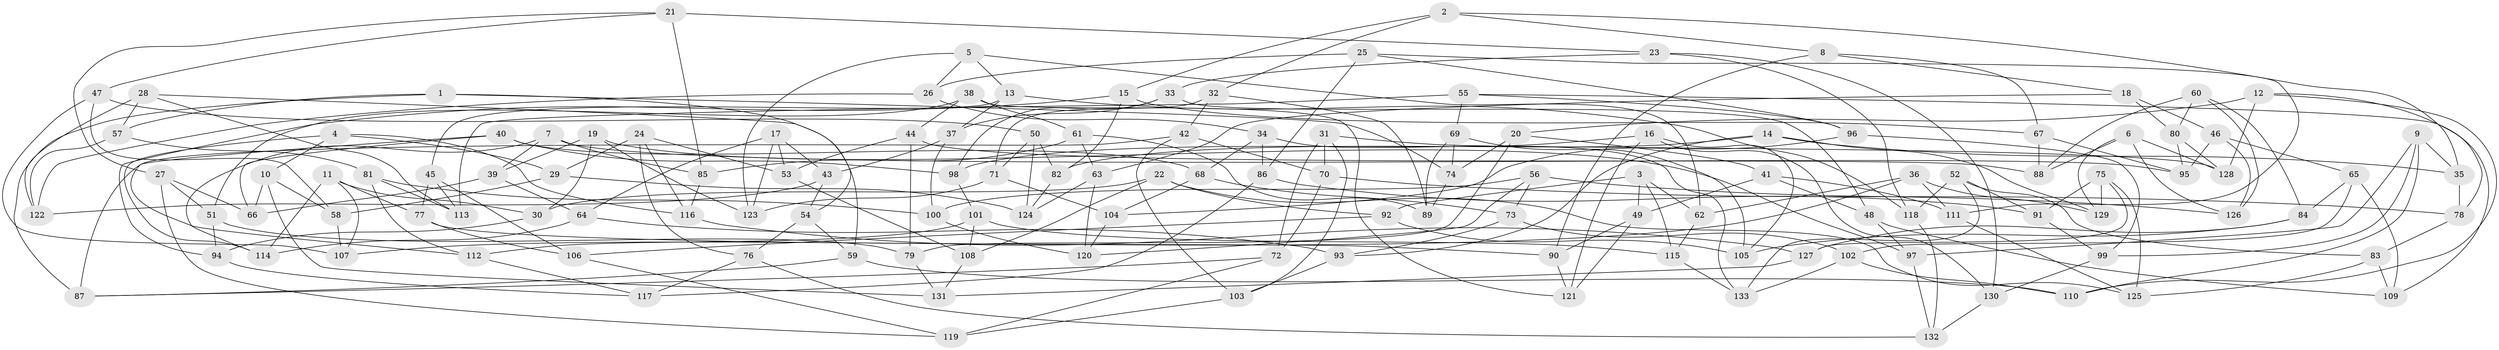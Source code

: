 // Generated by graph-tools (version 1.1) at 2025/56/03/09/25 04:56:23]
// undirected, 133 vertices, 266 edges
graph export_dot {
graph [start="1"]
  node [color=gray90,style=filled];
  1;
  2;
  3;
  4;
  5;
  6;
  7;
  8;
  9;
  10;
  11;
  12;
  13;
  14;
  15;
  16;
  17;
  18;
  19;
  20;
  21;
  22;
  23;
  24;
  25;
  26;
  27;
  28;
  29;
  30;
  31;
  32;
  33;
  34;
  35;
  36;
  37;
  38;
  39;
  40;
  41;
  42;
  43;
  44;
  45;
  46;
  47;
  48;
  49;
  50;
  51;
  52;
  53;
  54;
  55;
  56;
  57;
  58;
  59;
  60;
  61;
  62;
  63;
  64;
  65;
  66;
  67;
  68;
  69;
  70;
  71;
  72;
  73;
  74;
  75;
  76;
  77;
  78;
  79;
  80;
  81;
  82;
  83;
  84;
  85;
  86;
  87;
  88;
  89;
  90;
  91;
  92;
  93;
  94;
  95;
  96;
  97;
  98;
  99;
  100;
  101;
  102;
  103;
  104;
  105;
  106;
  107;
  108;
  109;
  110;
  111;
  112;
  113;
  114;
  115;
  116;
  117;
  118;
  119;
  120;
  121;
  122;
  123;
  124;
  125;
  126;
  127;
  128;
  129;
  130;
  131;
  132;
  133;
  1 -- 87;
  1 -- 74;
  1 -- 57;
  1 -- 54;
  2 -- 32;
  2 -- 35;
  2 -- 15;
  2 -- 8;
  3 -- 92;
  3 -- 115;
  3 -- 49;
  3 -- 62;
  4 -- 10;
  4 -- 116;
  4 -- 29;
  4 -- 114;
  5 -- 26;
  5 -- 62;
  5 -- 13;
  5 -- 123;
  6 -- 126;
  6 -- 88;
  6 -- 128;
  6 -- 129;
  7 -- 39;
  7 -- 114;
  7 -- 95;
  7 -- 85;
  8 -- 90;
  8 -- 18;
  8 -- 67;
  9 -- 110;
  9 -- 99;
  9 -- 97;
  9 -- 35;
  10 -- 66;
  10 -- 58;
  10 -- 131;
  11 -- 107;
  11 -- 114;
  11 -- 30;
  11 -- 77;
  12 -- 78;
  12 -- 20;
  12 -- 110;
  12 -- 128;
  13 -- 118;
  13 -- 37;
  13 -- 45;
  14 -- 82;
  14 -- 35;
  14 -- 93;
  14 -- 129;
  15 -- 82;
  15 -- 94;
  15 -- 67;
  16 -- 105;
  16 -- 121;
  16 -- 98;
  16 -- 130;
  17 -- 123;
  17 -- 53;
  17 -- 43;
  17 -- 64;
  18 -- 63;
  18 -- 46;
  18 -- 80;
  19 -- 97;
  19 -- 30;
  19 -- 39;
  19 -- 123;
  20 -- 41;
  20 -- 74;
  20 -- 79;
  21 -- 47;
  21 -- 27;
  21 -- 85;
  21 -- 23;
  22 -- 125;
  22 -- 108;
  22 -- 92;
  22 -- 30;
  23 -- 118;
  23 -- 130;
  23 -- 33;
  24 -- 53;
  24 -- 116;
  24 -- 76;
  24 -- 29;
  25 -- 26;
  25 -- 96;
  25 -- 111;
  25 -- 86;
  26 -- 34;
  26 -- 122;
  27 -- 51;
  27 -- 119;
  27 -- 66;
  28 -- 122;
  28 -- 113;
  28 -- 59;
  28 -- 57;
  29 -- 58;
  29 -- 124;
  30 -- 94;
  31 -- 70;
  31 -- 103;
  31 -- 128;
  31 -- 72;
  32 -- 71;
  32 -- 89;
  32 -- 42;
  33 -- 48;
  33 -- 98;
  33 -- 37;
  34 -- 133;
  34 -- 68;
  34 -- 86;
  35 -- 78;
  36 -- 129;
  36 -- 111;
  36 -- 62;
  36 -- 107;
  37 -- 100;
  37 -- 43;
  38 -- 61;
  38 -- 51;
  38 -- 121;
  38 -- 44;
  39 -- 66;
  39 -- 64;
  40 -- 68;
  40 -- 98;
  40 -- 112;
  40 -- 66;
  41 -- 111;
  41 -- 48;
  41 -- 49;
  42 -- 103;
  42 -- 70;
  42 -- 87;
  43 -- 122;
  43 -- 54;
  44 -- 53;
  44 -- 88;
  44 -- 79;
  45 -- 106;
  45 -- 113;
  45 -- 77;
  46 -- 95;
  46 -- 126;
  46 -- 65;
  47 -- 50;
  47 -- 107;
  47 -- 58;
  48 -- 97;
  48 -- 109;
  49 -- 121;
  49 -- 90;
  50 -- 124;
  50 -- 71;
  50 -- 82;
  51 -- 94;
  51 -- 79;
  52 -- 91;
  52 -- 83;
  52 -- 133;
  52 -- 118;
  53 -- 108;
  54 -- 76;
  54 -- 59;
  55 -- 69;
  55 -- 109;
  55 -- 96;
  55 -- 113;
  56 -- 120;
  56 -- 126;
  56 -- 100;
  56 -- 73;
  57 -- 122;
  57 -- 81;
  58 -- 107;
  59 -- 87;
  59 -- 110;
  60 -- 80;
  60 -- 126;
  60 -- 88;
  60 -- 84;
  61 -- 85;
  61 -- 63;
  61 -- 89;
  62 -- 115;
  63 -- 120;
  63 -- 124;
  64 -- 93;
  64 -- 114;
  65 -- 109;
  65 -- 102;
  65 -- 84;
  67 -- 88;
  67 -- 95;
  68 -- 104;
  68 -- 73;
  69 -- 74;
  69 -- 89;
  69 -- 105;
  70 -- 78;
  70 -- 72;
  71 -- 104;
  71 -- 123;
  72 -- 119;
  72 -- 87;
  73 -- 102;
  73 -- 93;
  74 -- 89;
  75 -- 125;
  75 -- 127;
  75 -- 129;
  75 -- 91;
  76 -- 132;
  76 -- 117;
  77 -- 106;
  77 -- 90;
  78 -- 83;
  79 -- 131;
  80 -- 95;
  80 -- 128;
  81 -- 112;
  81 -- 100;
  81 -- 113;
  82 -- 124;
  83 -- 125;
  83 -- 109;
  84 -- 105;
  84 -- 127;
  85 -- 116;
  86 -- 117;
  86 -- 91;
  90 -- 121;
  91 -- 99;
  92 -- 105;
  92 -- 106;
  93 -- 103;
  94 -- 117;
  96 -- 104;
  96 -- 99;
  97 -- 132;
  98 -- 101;
  99 -- 130;
  100 -- 120;
  101 -- 112;
  101 -- 108;
  101 -- 115;
  102 -- 133;
  102 -- 110;
  103 -- 119;
  104 -- 120;
  106 -- 119;
  108 -- 131;
  111 -- 125;
  112 -- 117;
  115 -- 133;
  116 -- 127;
  118 -- 132;
  127 -- 131;
  130 -- 132;
}
